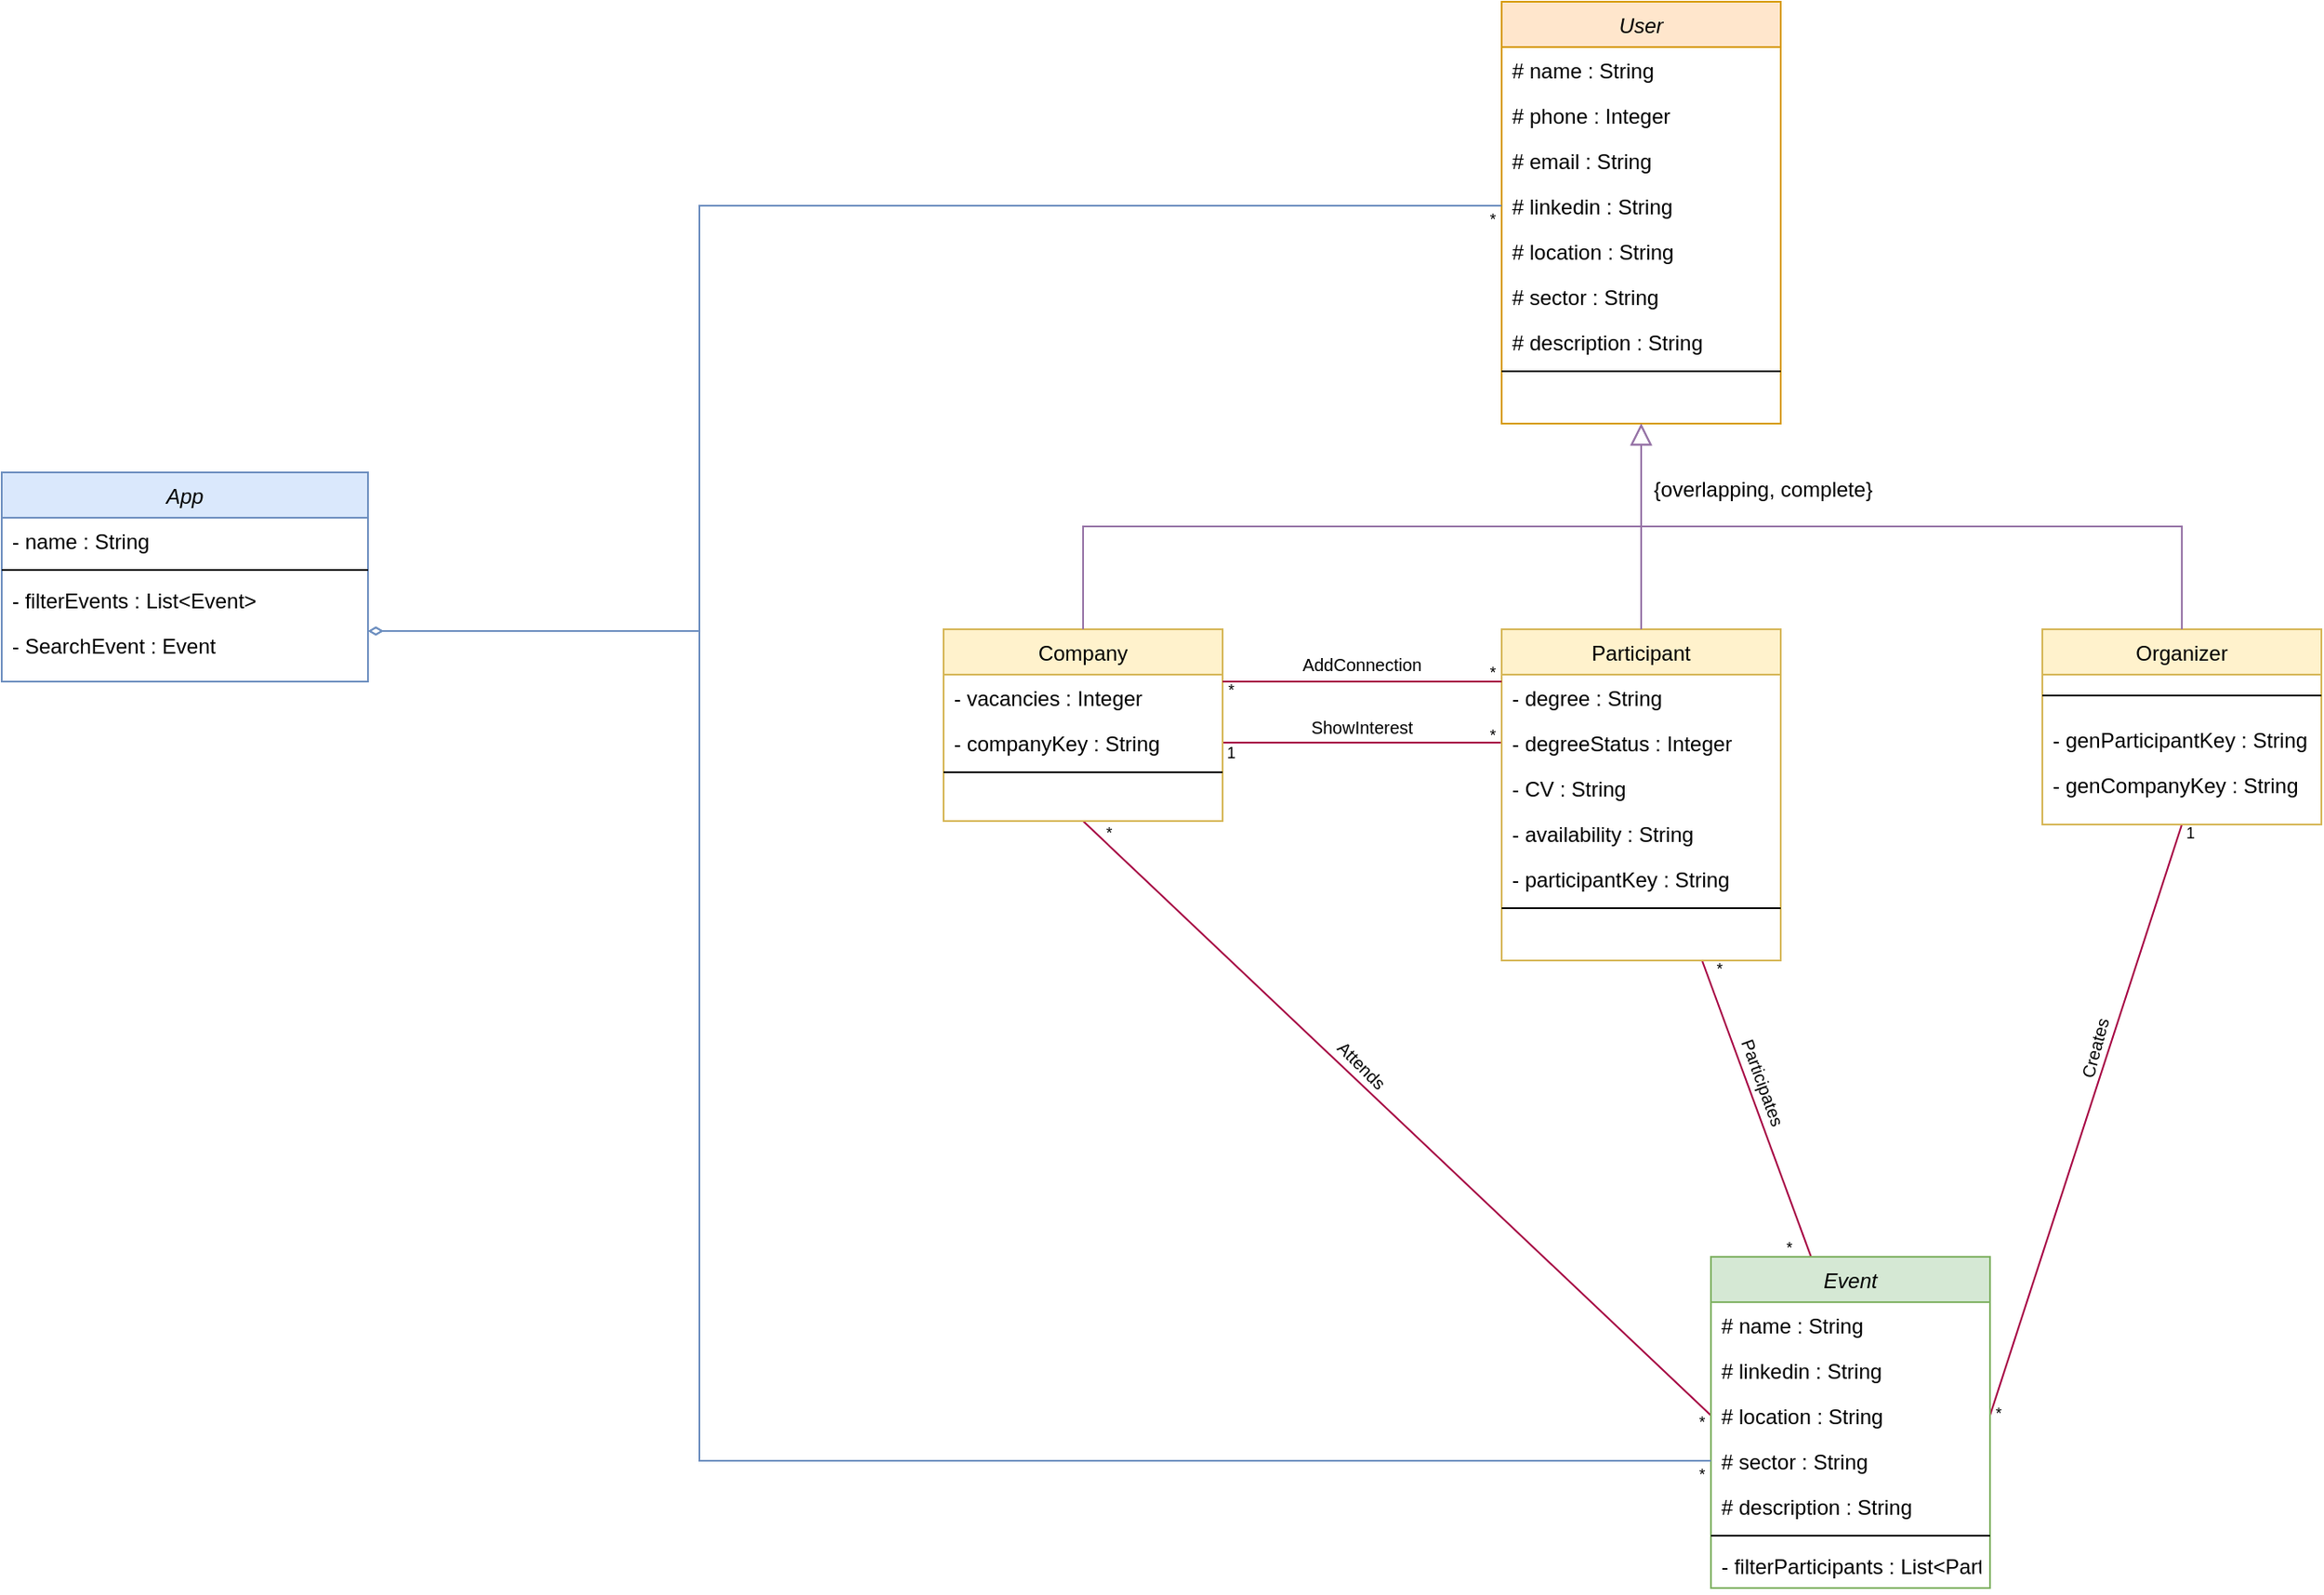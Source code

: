 <mxfile version="13.10.8" type="device"><diagram id="C5RBs43oDa-KdzZeNtuy" name="Page-1"><mxGraphModel dx="2310" dy="857" grid="1" gridSize="10" guides="1" tooltips="1" connect="1" arrows="1" fold="1" page="1" pageScale="1" pageWidth="827" pageHeight="1169" math="0" shadow="0"><root><mxCell id="WIyWlLk6GJQsqaUBKTNV-0"/><mxCell id="WIyWlLk6GJQsqaUBKTNV-1" parent="WIyWlLk6GJQsqaUBKTNV-0"/><mxCell id="zkfFHV4jXpPFQw0GAbJ--0" value="User" style="swimlane;fontStyle=2;align=center;verticalAlign=top;childLayout=stackLayout;horizontal=1;startSize=26;horizontalStack=0;resizeParent=1;resizeLast=0;collapsible=1;marginBottom=0;rounded=0;shadow=0;strokeWidth=1;fillColor=#ffe6cc;strokeColor=#d79b00;" parent="WIyWlLk6GJQsqaUBKTNV-1" vertex="1"><mxGeometry x="220" y="120" width="160" height="242" as="geometry"><mxRectangle x="230" y="140" width="160" height="26" as="alternateBounds"/></mxGeometry></mxCell><mxCell id="zkfFHV4jXpPFQw0GAbJ--1" value="# name : String" style="text;align=left;verticalAlign=top;spacingLeft=4;spacingRight=4;overflow=hidden;rotatable=0;points=[[0,0.5],[1,0.5]];portConstraint=eastwest;" parent="zkfFHV4jXpPFQw0GAbJ--0" vertex="1"><mxGeometry y="26" width="160" height="26" as="geometry"/></mxCell><mxCell id="zkfFHV4jXpPFQw0GAbJ--2" value="# phone : Integer" style="text;align=left;verticalAlign=top;spacingLeft=4;spacingRight=4;overflow=hidden;rotatable=0;points=[[0,0.5],[1,0.5]];portConstraint=eastwest;rounded=0;shadow=0;html=0;" parent="zkfFHV4jXpPFQw0GAbJ--0" vertex="1"><mxGeometry y="52" width="160" height="26" as="geometry"/></mxCell><mxCell id="zkfFHV4jXpPFQw0GAbJ--3" value="# email : String" style="text;align=left;verticalAlign=top;spacingLeft=4;spacingRight=4;overflow=hidden;rotatable=0;points=[[0,0.5],[1,0.5]];portConstraint=eastwest;rounded=0;shadow=0;html=0;" parent="zkfFHV4jXpPFQw0GAbJ--0" vertex="1"><mxGeometry y="78" width="160" height="26" as="geometry"/></mxCell><mxCell id="Y7i6TTvDiao-tPHAtA83-11" value="# linkedin : String" style="text;align=left;verticalAlign=top;spacingLeft=4;spacingRight=4;overflow=hidden;rotatable=0;points=[[0,0.5],[1,0.5]];portConstraint=eastwest;rounded=0;shadow=0;html=0;" vertex="1" parent="zkfFHV4jXpPFQw0GAbJ--0"><mxGeometry y="104" width="160" height="26" as="geometry"/></mxCell><mxCell id="Y7i6TTvDiao-tPHAtA83-16" value="# location : String" style="text;align=left;verticalAlign=top;spacingLeft=4;spacingRight=4;overflow=hidden;rotatable=0;points=[[0,0.5],[1,0.5]];portConstraint=eastwest;rounded=0;shadow=0;html=0;" vertex="1" parent="zkfFHV4jXpPFQw0GAbJ--0"><mxGeometry y="130" width="160" height="26" as="geometry"/></mxCell><mxCell id="Y7i6TTvDiao-tPHAtA83-17" value="# sector : String" style="text;align=left;verticalAlign=top;spacingLeft=4;spacingRight=4;overflow=hidden;rotatable=0;points=[[0,0.5],[1,0.5]];portConstraint=eastwest;rounded=0;shadow=0;html=0;" vertex="1" parent="zkfFHV4jXpPFQw0GAbJ--0"><mxGeometry y="156" width="160" height="26" as="geometry"/></mxCell><mxCell id="Y7i6TTvDiao-tPHAtA83-12" value="# description : String" style="text;align=left;verticalAlign=top;spacingLeft=4;spacingRight=4;overflow=hidden;rotatable=0;points=[[0,0.5],[1,0.5]];portConstraint=eastwest;rounded=0;shadow=0;html=0;" vertex="1" parent="zkfFHV4jXpPFQw0GAbJ--0"><mxGeometry y="182" width="160" height="26" as="geometry"/></mxCell><mxCell id="zkfFHV4jXpPFQw0GAbJ--4" value="" style="line;html=1;strokeWidth=1;align=left;verticalAlign=middle;spacingTop=-1;spacingLeft=3;spacingRight=3;rotatable=0;labelPosition=right;points=[];portConstraint=eastwest;" parent="zkfFHV4jXpPFQw0GAbJ--0" vertex="1"><mxGeometry y="208" width="160" height="8" as="geometry"/></mxCell><mxCell id="Y7i6TTvDiao-tPHAtA83-82" style="edgeStyle=none;rounded=0;orthogonalLoop=1;jettySize=auto;html=1;entryX=0;entryY=0.5;entryDx=0;entryDy=0;startArrow=none;startFill=0;endArrow=none;endFill=0;fontSize=10;exitX=0.5;exitY=1;exitDx=0;exitDy=0;fillColor=#d80073;strokeColor=#A50040;" edge="1" parent="WIyWlLk6GJQsqaUBKTNV-1" source="zkfFHV4jXpPFQw0GAbJ--6" target="Y7i6TTvDiao-tPHAtA83-39"><mxGeometry relative="1" as="geometry"/></mxCell><mxCell id="Y7i6TTvDiao-tPHAtA83-87" style="edgeStyle=none;rounded=0;orthogonalLoop=1;jettySize=auto;html=1;startArrow=none;startFill=0;endArrow=none;endFill=0;fontSize=10;entryX=0;entryY=0.5;entryDx=0;entryDy=0;exitX=1;exitY=0.5;exitDx=0;exitDy=0;fillColor=#d80073;strokeColor=#A50040;" edge="1" parent="WIyWlLk6GJQsqaUBKTNV-1" source="zkfFHV4jXpPFQw0GAbJ--8" target="Y7i6TTvDiao-tPHAtA83-14"><mxGeometry relative="1" as="geometry"><mxPoint x="180" y="535" as="targetPoint"/></mxGeometry></mxCell><mxCell id="zkfFHV4jXpPFQw0GAbJ--6" value="Company" style="swimlane;fontStyle=0;align=center;verticalAlign=top;childLayout=stackLayout;horizontal=1;startSize=26;horizontalStack=0;resizeParent=1;resizeLast=0;collapsible=1;marginBottom=0;rounded=0;shadow=0;strokeWidth=1;fillColor=#fff2cc;strokeColor=#d6b656;" parent="WIyWlLk6GJQsqaUBKTNV-1" vertex="1"><mxGeometry x="-100" y="480" width="160" height="110" as="geometry"><mxRectangle x="130" y="380" width="160" height="26" as="alternateBounds"/></mxGeometry></mxCell><mxCell id="zkfFHV4jXpPFQw0GAbJ--7" value="- vacancies : Integer" style="text;align=left;verticalAlign=top;spacingLeft=4;spacingRight=4;overflow=hidden;rotatable=0;points=[[0,0.5],[1,0.5]];portConstraint=eastwest;" parent="zkfFHV4jXpPFQw0GAbJ--6" vertex="1"><mxGeometry y="26" width="160" height="26" as="geometry"/></mxCell><mxCell id="zkfFHV4jXpPFQw0GAbJ--8" value="- companyKey : String" style="text;align=left;verticalAlign=top;spacingLeft=4;spacingRight=4;overflow=hidden;rotatable=0;points=[[0,0.5],[1,0.5]];portConstraint=eastwest;rounded=0;shadow=0;html=0;" parent="zkfFHV4jXpPFQw0GAbJ--6" vertex="1"><mxGeometry y="52" width="160" height="26" as="geometry"/></mxCell><mxCell id="zkfFHV4jXpPFQw0GAbJ--9" value="" style="line;html=1;strokeWidth=1;align=left;verticalAlign=middle;spacingTop=-1;spacingLeft=3;spacingRight=3;rotatable=0;labelPosition=right;points=[];portConstraint=eastwest;" parent="zkfFHV4jXpPFQw0GAbJ--6" vertex="1"><mxGeometry y="78" width="160" height="8" as="geometry"/></mxCell><mxCell id="zkfFHV4jXpPFQw0GAbJ--12" value="" style="endArrow=block;endSize=10;endFill=0;shadow=0;strokeWidth=1;rounded=0;edgeStyle=elbowEdgeStyle;elbow=vertical;fillColor=#e1d5e7;strokeColor=#9673a6;" parent="WIyWlLk6GJQsqaUBKTNV-1" source="zkfFHV4jXpPFQw0GAbJ--6" target="zkfFHV4jXpPFQw0GAbJ--0" edge="1"><mxGeometry width="160" relative="1" as="geometry"><mxPoint x="200" y="203" as="sourcePoint"/><mxPoint x="200" y="203" as="targetPoint"/></mxGeometry></mxCell><mxCell id="Y7i6TTvDiao-tPHAtA83-73" style="rounded=0;orthogonalLoop=1;jettySize=auto;html=1;entryX=1;entryY=0.5;entryDx=0;entryDy=0;startArrow=none;startFill=0;endArrow=none;endFill=0;exitX=0.5;exitY=1;exitDx=0;exitDy=0;fillColor=#d80073;strokeColor=#A50040;" edge="1" parent="WIyWlLk6GJQsqaUBKTNV-1" source="zkfFHV4jXpPFQw0GAbJ--13" target="Y7i6TTvDiao-tPHAtA83-39"><mxGeometry relative="1" as="geometry"/></mxCell><mxCell id="zkfFHV4jXpPFQw0GAbJ--13" value="Organizer" style="swimlane;fontStyle=0;align=center;verticalAlign=top;childLayout=stackLayout;horizontal=1;startSize=26;horizontalStack=0;resizeParent=1;resizeLast=0;collapsible=1;marginBottom=0;rounded=0;shadow=0;strokeWidth=1;fillColor=#fff2cc;strokeColor=#d6b656;" parent="WIyWlLk6GJQsqaUBKTNV-1" vertex="1"><mxGeometry x="530" y="480" width="160" height="112" as="geometry"><mxRectangle x="340" y="380" width="170" height="26" as="alternateBounds"/></mxGeometry></mxCell><mxCell id="zkfFHV4jXpPFQw0GAbJ--15" value="" style="line;html=1;strokeWidth=1;align=left;verticalAlign=middle;spacingTop=-1;spacingLeft=3;spacingRight=3;rotatable=0;labelPosition=right;points=[];portConstraint=eastwest;" parent="zkfFHV4jXpPFQw0GAbJ--13" vertex="1"><mxGeometry y="26" width="160" height="24" as="geometry"/></mxCell><mxCell id="Y7i6TTvDiao-tPHAtA83-23" value="- genParticipantKey : String" style="text;align=left;verticalAlign=top;spacingLeft=4;spacingRight=4;overflow=hidden;rotatable=0;points=[[0,0.5],[1,0.5]];portConstraint=eastwest;" vertex="1" parent="zkfFHV4jXpPFQw0GAbJ--13"><mxGeometry y="50" width="160" height="26" as="geometry"/></mxCell><mxCell id="Y7i6TTvDiao-tPHAtA83-24" value="- genCompanyKey : String" style="text;align=left;verticalAlign=top;spacingLeft=4;spacingRight=4;overflow=hidden;rotatable=0;points=[[0,0.5],[1,0.5]];portConstraint=eastwest;" vertex="1" parent="zkfFHV4jXpPFQw0GAbJ--13"><mxGeometry y="76" width="160" height="26" as="geometry"/></mxCell><mxCell id="zkfFHV4jXpPFQw0GAbJ--16" value="" style="endArrow=block;endSize=10;endFill=0;shadow=0;strokeWidth=1;rounded=0;edgeStyle=elbowEdgeStyle;elbow=vertical;fillColor=#e1d5e7;strokeColor=#9673a6;" parent="WIyWlLk6GJQsqaUBKTNV-1" source="zkfFHV4jXpPFQw0GAbJ--13" target="zkfFHV4jXpPFQw0GAbJ--0" edge="1"><mxGeometry width="160" relative="1" as="geometry"><mxPoint x="210" y="373" as="sourcePoint"/><mxPoint x="310" y="271" as="targetPoint"/></mxGeometry></mxCell><mxCell id="Y7i6TTvDiao-tPHAtA83-78" style="edgeStyle=none;rounded=0;orthogonalLoop=1;jettySize=auto;html=1;entryX=0.36;entryY=0.003;entryDx=0;entryDy=0;entryPerimeter=0;startArrow=none;startFill=0;endArrow=none;endFill=0;fontSize=9;fillColor=#d80073;strokeColor=#A50040;" edge="1" parent="WIyWlLk6GJQsqaUBKTNV-1" source="Y7i6TTvDiao-tPHAtA83-0" target="Y7i6TTvDiao-tPHAtA83-34"><mxGeometry relative="1" as="geometry"/></mxCell><mxCell id="Y7i6TTvDiao-tPHAtA83-0" value="Participant" style="swimlane;fontStyle=0;align=center;verticalAlign=top;childLayout=stackLayout;horizontal=1;startSize=26;horizontalStack=0;resizeParent=1;resizeLast=0;collapsible=1;marginBottom=0;rounded=0;shadow=0;strokeWidth=1;fillColor=#fff2cc;strokeColor=#d6b656;" vertex="1" parent="WIyWlLk6GJQsqaUBKTNV-1"><mxGeometry x="220" y="480" width="160" height="190" as="geometry"><mxRectangle x="340" y="380" width="170" height="26" as="alternateBounds"/></mxGeometry></mxCell><mxCell id="Y7i6TTvDiao-tPHAtA83-1" value="- degree : String" style="text;align=left;verticalAlign=top;spacingLeft=4;spacingRight=4;overflow=hidden;rotatable=0;points=[[0,0.5],[1,0.5]];portConstraint=eastwest;" vertex="1" parent="Y7i6TTvDiao-tPHAtA83-0"><mxGeometry y="26" width="160" height="26" as="geometry"/></mxCell><mxCell id="Y7i6TTvDiao-tPHAtA83-14" value="- degreeStatus : Integer" style="text;align=left;verticalAlign=top;spacingLeft=4;spacingRight=4;overflow=hidden;rotatable=0;points=[[0,0.5],[1,0.5]];portConstraint=eastwest;" vertex="1" parent="Y7i6TTvDiao-tPHAtA83-0"><mxGeometry y="52" width="160" height="26" as="geometry"/></mxCell><mxCell id="Y7i6TTvDiao-tPHAtA83-13" value="- CV : String" style="text;align=left;verticalAlign=top;spacingLeft=4;spacingRight=4;overflow=hidden;rotatable=0;points=[[0,0.5],[1,0.5]];portConstraint=eastwest;" vertex="1" parent="Y7i6TTvDiao-tPHAtA83-0"><mxGeometry y="78" width="160" height="26" as="geometry"/></mxCell><mxCell id="Y7i6TTvDiao-tPHAtA83-15" value="- availability : String" style="text;align=left;verticalAlign=top;spacingLeft=4;spacingRight=4;overflow=hidden;rotatable=0;points=[[0,0.5],[1,0.5]];portConstraint=eastwest;" vertex="1" parent="Y7i6TTvDiao-tPHAtA83-0"><mxGeometry y="104" width="160" height="26" as="geometry"/></mxCell><mxCell id="Y7i6TTvDiao-tPHAtA83-20" value="- participantKey : String" style="text;align=left;verticalAlign=top;spacingLeft=4;spacingRight=4;overflow=hidden;rotatable=0;points=[[0,0.5],[1,0.5]];portConstraint=eastwest;" vertex="1" parent="Y7i6TTvDiao-tPHAtA83-0"><mxGeometry y="130" width="160" height="26" as="geometry"/></mxCell><mxCell id="Y7i6TTvDiao-tPHAtA83-2" value="" style="line;html=1;strokeWidth=1;align=left;verticalAlign=middle;spacingTop=-1;spacingLeft=3;spacingRight=3;rotatable=0;labelPosition=right;points=[];portConstraint=eastwest;" vertex="1" parent="Y7i6TTvDiao-tPHAtA83-0"><mxGeometry y="156" width="160" height="8" as="geometry"/></mxCell><mxCell id="Y7i6TTvDiao-tPHAtA83-4" value="" style="endArrow=none;html=1;exitX=0.5;exitY=0;exitDx=0;exitDy=0;fillColor=#e1d5e7;strokeColor=#9673a6;" edge="1" parent="WIyWlLk6GJQsqaUBKTNV-1" source="Y7i6TTvDiao-tPHAtA83-0"><mxGeometry width="50" height="50" relative="1" as="geometry"><mxPoint x="250" y="360" as="sourcePoint"/><mxPoint x="300" y="420" as="targetPoint"/></mxGeometry></mxCell><mxCell id="Y7i6TTvDiao-tPHAtA83-6" value="{overlapping, complete}" style="text;html=1;strokeColor=none;fillColor=none;align=center;verticalAlign=middle;whiteSpace=wrap;rounded=0;" vertex="1" parent="WIyWlLk6GJQsqaUBKTNV-1"><mxGeometry x="300" y="390" width="140" height="20" as="geometry"/></mxCell><mxCell id="Y7i6TTvDiao-tPHAtA83-34" value="Event" style="swimlane;fontStyle=2;align=center;verticalAlign=top;childLayout=stackLayout;horizontal=1;startSize=26;horizontalStack=0;resizeParent=1;resizeLast=0;collapsible=1;marginBottom=0;rounded=0;shadow=0;strokeWidth=1;fillColor=#d5e8d4;strokeColor=#82b366;" vertex="1" parent="WIyWlLk6GJQsqaUBKTNV-1"><mxGeometry x="340" y="840" width="160" height="190" as="geometry"><mxRectangle x="230" y="140" width="160" height="26" as="alternateBounds"/></mxGeometry></mxCell><mxCell id="Y7i6TTvDiao-tPHAtA83-35" value="# name : String" style="text;align=left;verticalAlign=top;spacingLeft=4;spacingRight=4;overflow=hidden;rotatable=0;points=[[0,0.5],[1,0.5]];portConstraint=eastwest;" vertex="1" parent="Y7i6TTvDiao-tPHAtA83-34"><mxGeometry y="26" width="160" height="26" as="geometry"/></mxCell><mxCell id="Y7i6TTvDiao-tPHAtA83-38" value="# linkedin : String" style="text;align=left;verticalAlign=top;spacingLeft=4;spacingRight=4;overflow=hidden;rotatable=0;points=[[0,0.5],[1,0.5]];portConstraint=eastwest;rounded=0;shadow=0;html=0;" vertex="1" parent="Y7i6TTvDiao-tPHAtA83-34"><mxGeometry y="52" width="160" height="26" as="geometry"/></mxCell><mxCell id="Y7i6TTvDiao-tPHAtA83-39" value="# location : String" style="text;align=left;verticalAlign=top;spacingLeft=4;spacingRight=4;overflow=hidden;rotatable=0;points=[[0,0.5],[1,0.5]];portConstraint=eastwest;rounded=0;shadow=0;html=0;" vertex="1" parent="Y7i6TTvDiao-tPHAtA83-34"><mxGeometry y="78" width="160" height="26" as="geometry"/></mxCell><mxCell id="Y7i6TTvDiao-tPHAtA83-40" value="# sector : String" style="text;align=left;verticalAlign=top;spacingLeft=4;spacingRight=4;overflow=hidden;rotatable=0;points=[[0,0.5],[1,0.5]];portConstraint=eastwest;rounded=0;shadow=0;html=0;" vertex="1" parent="Y7i6TTvDiao-tPHAtA83-34"><mxGeometry y="104" width="160" height="26" as="geometry"/></mxCell><mxCell id="Y7i6TTvDiao-tPHAtA83-41" value="# description : String" style="text;align=left;verticalAlign=top;spacingLeft=4;spacingRight=4;overflow=hidden;rotatable=0;points=[[0,0.5],[1,0.5]];portConstraint=eastwest;rounded=0;shadow=0;html=0;" vertex="1" parent="Y7i6TTvDiao-tPHAtA83-34"><mxGeometry y="130" width="160" height="26" as="geometry"/></mxCell><mxCell id="Y7i6TTvDiao-tPHAtA83-42" value="" style="line;html=1;strokeWidth=1;align=left;verticalAlign=middle;spacingTop=-1;spacingLeft=3;spacingRight=3;rotatable=0;labelPosition=right;points=[];portConstraint=eastwest;" vertex="1" parent="Y7i6TTvDiao-tPHAtA83-34"><mxGeometry y="156" width="160" height="8" as="geometry"/></mxCell><mxCell id="Y7i6TTvDiao-tPHAtA83-109" value="- filterParticipants : List&lt;Participant&gt;" style="text;align=left;verticalAlign=top;spacingLeft=4;spacingRight=4;overflow=hidden;rotatable=0;points=[[0,0.5],[1,0.5]];portConstraint=eastwest;" vertex="1" parent="Y7i6TTvDiao-tPHAtA83-34"><mxGeometry y="164" width="160" height="26" as="geometry"/></mxCell><mxCell id="Y7i6TTvDiao-tPHAtA83-74" value="Creates" style="text;html=1;strokeColor=none;fillColor=none;align=center;verticalAlign=middle;whiteSpace=wrap;rounded=0;rotation=-75;fontSize=10;" vertex="1" parent="WIyWlLk6GJQsqaUBKTNV-1"><mxGeometry x="540" y="710" width="40" height="20" as="geometry"/></mxCell><mxCell id="Y7i6TTvDiao-tPHAtA83-76" value="1" style="text;html=1;strokeColor=none;fillColor=none;align=center;verticalAlign=middle;whiteSpace=wrap;rounded=0;fontSize=9;" vertex="1" parent="WIyWlLk6GJQsqaUBKTNV-1"><mxGeometry x="610" y="591" width="10" height="12" as="geometry"/></mxCell><mxCell id="Y7i6TTvDiao-tPHAtA83-77" value="*" style="text;html=1;strokeColor=none;fillColor=none;align=center;verticalAlign=middle;whiteSpace=wrap;rounded=0;fontSize=9;" vertex="1" parent="WIyWlLk6GJQsqaUBKTNV-1"><mxGeometry x="500" y="925" width="10" height="10" as="geometry"/></mxCell><mxCell id="Y7i6TTvDiao-tPHAtA83-79" value="Attends" style="text;html=1;strokeColor=none;fillColor=none;align=center;verticalAlign=middle;whiteSpace=wrap;rounded=0;rotation=45;fontSize=10;" vertex="1" parent="WIyWlLk6GJQsqaUBKTNV-1"><mxGeometry x="120" y="720" width="40" height="20" as="geometry"/></mxCell><mxCell id="Y7i6TTvDiao-tPHAtA83-80" value="*" style="text;html=1;strokeColor=none;fillColor=none;align=center;verticalAlign=middle;whiteSpace=wrap;rounded=0;fontSize=9;" vertex="1" parent="WIyWlLk6GJQsqaUBKTNV-1"><mxGeometry x="380" y="830" width="10" height="10" as="geometry"/></mxCell><mxCell id="Y7i6TTvDiao-tPHAtA83-81" value="*" style="text;html=1;strokeColor=none;fillColor=none;align=center;verticalAlign=middle;whiteSpace=wrap;rounded=0;fontSize=9;" vertex="1" parent="WIyWlLk6GJQsqaUBKTNV-1"><mxGeometry x="340" y="670" width="10" height="10" as="geometry"/></mxCell><mxCell id="Y7i6TTvDiao-tPHAtA83-83" value="Participates" style="text;html=1;strokeColor=none;fillColor=none;align=center;verticalAlign=middle;whiteSpace=wrap;rounded=0;rotation=70;fontSize=10;" vertex="1" parent="WIyWlLk6GJQsqaUBKTNV-1"><mxGeometry x="350" y="730" width="40" height="20" as="geometry"/></mxCell><mxCell id="Y7i6TTvDiao-tPHAtA83-84" value="*" style="text;html=1;strokeColor=none;fillColor=none;align=center;verticalAlign=middle;whiteSpace=wrap;rounded=0;fontSize=9;" vertex="1" parent="WIyWlLk6GJQsqaUBKTNV-1"><mxGeometry x="330" y="930" width="10" height="10" as="geometry"/></mxCell><mxCell id="Y7i6TTvDiao-tPHAtA83-85" value="*" style="text;html=1;strokeColor=none;fillColor=none;align=center;verticalAlign=middle;whiteSpace=wrap;rounded=0;fontSize=9;" vertex="1" parent="WIyWlLk6GJQsqaUBKTNV-1"><mxGeometry x="-10" y="592" width="10" height="10" as="geometry"/></mxCell><mxCell id="Y7i6TTvDiao-tPHAtA83-88" value="ShowInterest" style="text;html=1;strokeColor=none;fillColor=none;align=center;verticalAlign=middle;whiteSpace=wrap;rounded=0;rotation=0;fontSize=10;" vertex="1" parent="WIyWlLk6GJQsqaUBKTNV-1"><mxGeometry x="120" y="526" width="40" height="20" as="geometry"/></mxCell><mxCell id="Y7i6TTvDiao-tPHAtA83-89" value="1" style="text;html=1;strokeColor=none;fillColor=none;align=center;verticalAlign=middle;whiteSpace=wrap;rounded=0;fontSize=9;" vertex="1" parent="WIyWlLk6GJQsqaUBKTNV-1"><mxGeometry x="60" y="546" width="10" height="10" as="geometry"/></mxCell><mxCell id="Y7i6TTvDiao-tPHAtA83-91" value="*" style="text;html=1;strokeColor=none;fillColor=none;align=center;verticalAlign=middle;whiteSpace=wrap;rounded=0;fontSize=9;" vertex="1" parent="WIyWlLk6GJQsqaUBKTNV-1"><mxGeometry x="210" y="536" width="10" height="10" as="geometry"/></mxCell><mxCell id="Y7i6TTvDiao-tPHAtA83-92" style="edgeStyle=none;rounded=0;orthogonalLoop=1;jettySize=auto;html=1;startArrow=none;startFill=0;endArrow=none;endFill=0;fontSize=10;entryX=0;entryY=0.5;entryDx=0;entryDy=0;exitX=1;exitY=0.5;exitDx=0;exitDy=0;fillColor=#d80073;strokeColor=#A50040;" edge="1" parent="WIyWlLk6GJQsqaUBKTNV-1"><mxGeometry relative="1" as="geometry"><mxPoint x="220" y="510" as="targetPoint"/><mxPoint x="60" y="510" as="sourcePoint"/></mxGeometry></mxCell><mxCell id="Y7i6TTvDiao-tPHAtA83-93" value="AddConnection" style="text;html=1;strokeColor=none;fillColor=none;align=center;verticalAlign=middle;whiteSpace=wrap;rounded=0;rotation=0;fontSize=10;" vertex="1" parent="WIyWlLk6GJQsqaUBKTNV-1"><mxGeometry x="120" y="490" width="40" height="20" as="geometry"/></mxCell><mxCell id="Y7i6TTvDiao-tPHAtA83-95" value="*" style="text;html=1;strokeColor=none;fillColor=none;align=center;verticalAlign=middle;whiteSpace=wrap;rounded=0;fontSize=9;" vertex="1" parent="WIyWlLk6GJQsqaUBKTNV-1"><mxGeometry x="60" y="510" width="10" height="10" as="geometry"/></mxCell><mxCell id="Y7i6TTvDiao-tPHAtA83-96" value="*" style="text;html=1;strokeColor=none;fillColor=none;align=center;verticalAlign=middle;whiteSpace=wrap;rounded=0;fontSize=9;" vertex="1" parent="WIyWlLk6GJQsqaUBKTNV-1"><mxGeometry x="210" y="500" width="10" height="10" as="geometry"/></mxCell><mxCell id="Y7i6TTvDiao-tPHAtA83-105" style="edgeStyle=orthogonalEdgeStyle;rounded=0;orthogonalLoop=1;jettySize=auto;html=1;startArrow=diamondThin;startFill=0;endArrow=none;endFill=0;fontSize=10;entryX=0;entryY=0.5;entryDx=0;entryDy=0;fillColor=#dae8fc;strokeColor=#6c8ebf;" edge="1" parent="WIyWlLk6GJQsqaUBKTNV-1" target="Y7i6TTvDiao-tPHAtA83-40"><mxGeometry relative="1" as="geometry"><mxPoint x="60" y="800" as="targetPoint"/><mxPoint x="-430" y="481" as="sourcePoint"/><Array as="points"><mxPoint x="-240" y="481"/><mxPoint x="-240" y="957"/></Array></mxGeometry></mxCell><mxCell id="Y7i6TTvDiao-tPHAtA83-97" value="App" style="swimlane;fontStyle=2;align=center;verticalAlign=top;childLayout=stackLayout;horizontal=1;startSize=26;horizontalStack=0;resizeParent=1;resizeLast=0;collapsible=1;marginBottom=0;rounded=0;shadow=0;strokeWidth=1;fillColor=#dae8fc;strokeColor=#6c8ebf;" vertex="1" parent="WIyWlLk6GJQsqaUBKTNV-1"><mxGeometry x="-640" y="390" width="210" height="120" as="geometry"><mxRectangle x="230" y="140" width="160" height="26" as="alternateBounds"/></mxGeometry></mxCell><mxCell id="Y7i6TTvDiao-tPHAtA83-98" value="- name : String" style="text;align=left;verticalAlign=top;spacingLeft=4;spacingRight=4;overflow=hidden;rotatable=0;points=[[0,0.5],[1,0.5]];portConstraint=eastwest;" vertex="1" parent="Y7i6TTvDiao-tPHAtA83-97"><mxGeometry y="26" width="210" height="26" as="geometry"/></mxCell><mxCell id="Y7i6TTvDiao-tPHAtA83-103" value="" style="line;html=1;strokeWidth=1;align=left;verticalAlign=middle;spacingTop=-1;spacingLeft=3;spacingRight=3;rotatable=0;labelPosition=right;points=[];portConstraint=eastwest;" vertex="1" parent="Y7i6TTvDiao-tPHAtA83-97"><mxGeometry y="52" width="210" height="8" as="geometry"/></mxCell><mxCell id="Y7i6TTvDiao-tPHAtA83-108" value="- filterEvents : List&lt;Event&gt;" style="text;align=left;verticalAlign=top;spacingLeft=4;spacingRight=4;overflow=hidden;rotatable=0;points=[[0,0.5],[1,0.5]];portConstraint=eastwest;" vertex="1" parent="Y7i6TTvDiao-tPHAtA83-97"><mxGeometry y="60" width="210" height="26" as="geometry"/></mxCell><mxCell id="Y7i6TTvDiao-tPHAtA83-110" value="- SearchEvent : Event" style="text;align=left;verticalAlign=top;spacingLeft=4;spacingRight=4;overflow=hidden;rotatable=0;points=[[0,0.5],[1,0.5]];portConstraint=eastwest;" vertex="1" parent="Y7i6TTvDiao-tPHAtA83-97"><mxGeometry y="86" width="210" height="26" as="geometry"/></mxCell><mxCell id="Y7i6TTvDiao-tPHAtA83-104" style="edgeStyle=orthogonalEdgeStyle;rounded=0;orthogonalLoop=1;jettySize=auto;html=1;entryX=0;entryY=0.5;entryDx=0;entryDy=0;startArrow=diamondThin;startFill=0;endArrow=none;endFill=0;fontSize=10;fillColor=#dae8fc;strokeColor=#6c8ebf;" edge="1" parent="WIyWlLk6GJQsqaUBKTNV-1" target="Y7i6TTvDiao-tPHAtA83-11"><mxGeometry relative="1" as="geometry"><mxPoint x="-430" y="481" as="sourcePoint"/><Array as="points"><mxPoint x="-240" y="481"/><mxPoint x="-240" y="237"/></Array></mxGeometry></mxCell><mxCell id="Y7i6TTvDiao-tPHAtA83-106" value="*" style="text;html=1;strokeColor=none;fillColor=none;align=center;verticalAlign=middle;whiteSpace=wrap;rounded=0;fontSize=9;" vertex="1" parent="WIyWlLk6GJQsqaUBKTNV-1"><mxGeometry x="210" y="240" width="10" height="10" as="geometry"/></mxCell><mxCell id="Y7i6TTvDiao-tPHAtA83-107" value="*" style="text;html=1;strokeColor=none;fillColor=none;align=center;verticalAlign=middle;whiteSpace=wrap;rounded=0;fontSize=9;" vertex="1" parent="WIyWlLk6GJQsqaUBKTNV-1"><mxGeometry x="330" y="960" width="10" height="10" as="geometry"/></mxCell></root></mxGraphModel></diagram></mxfile>